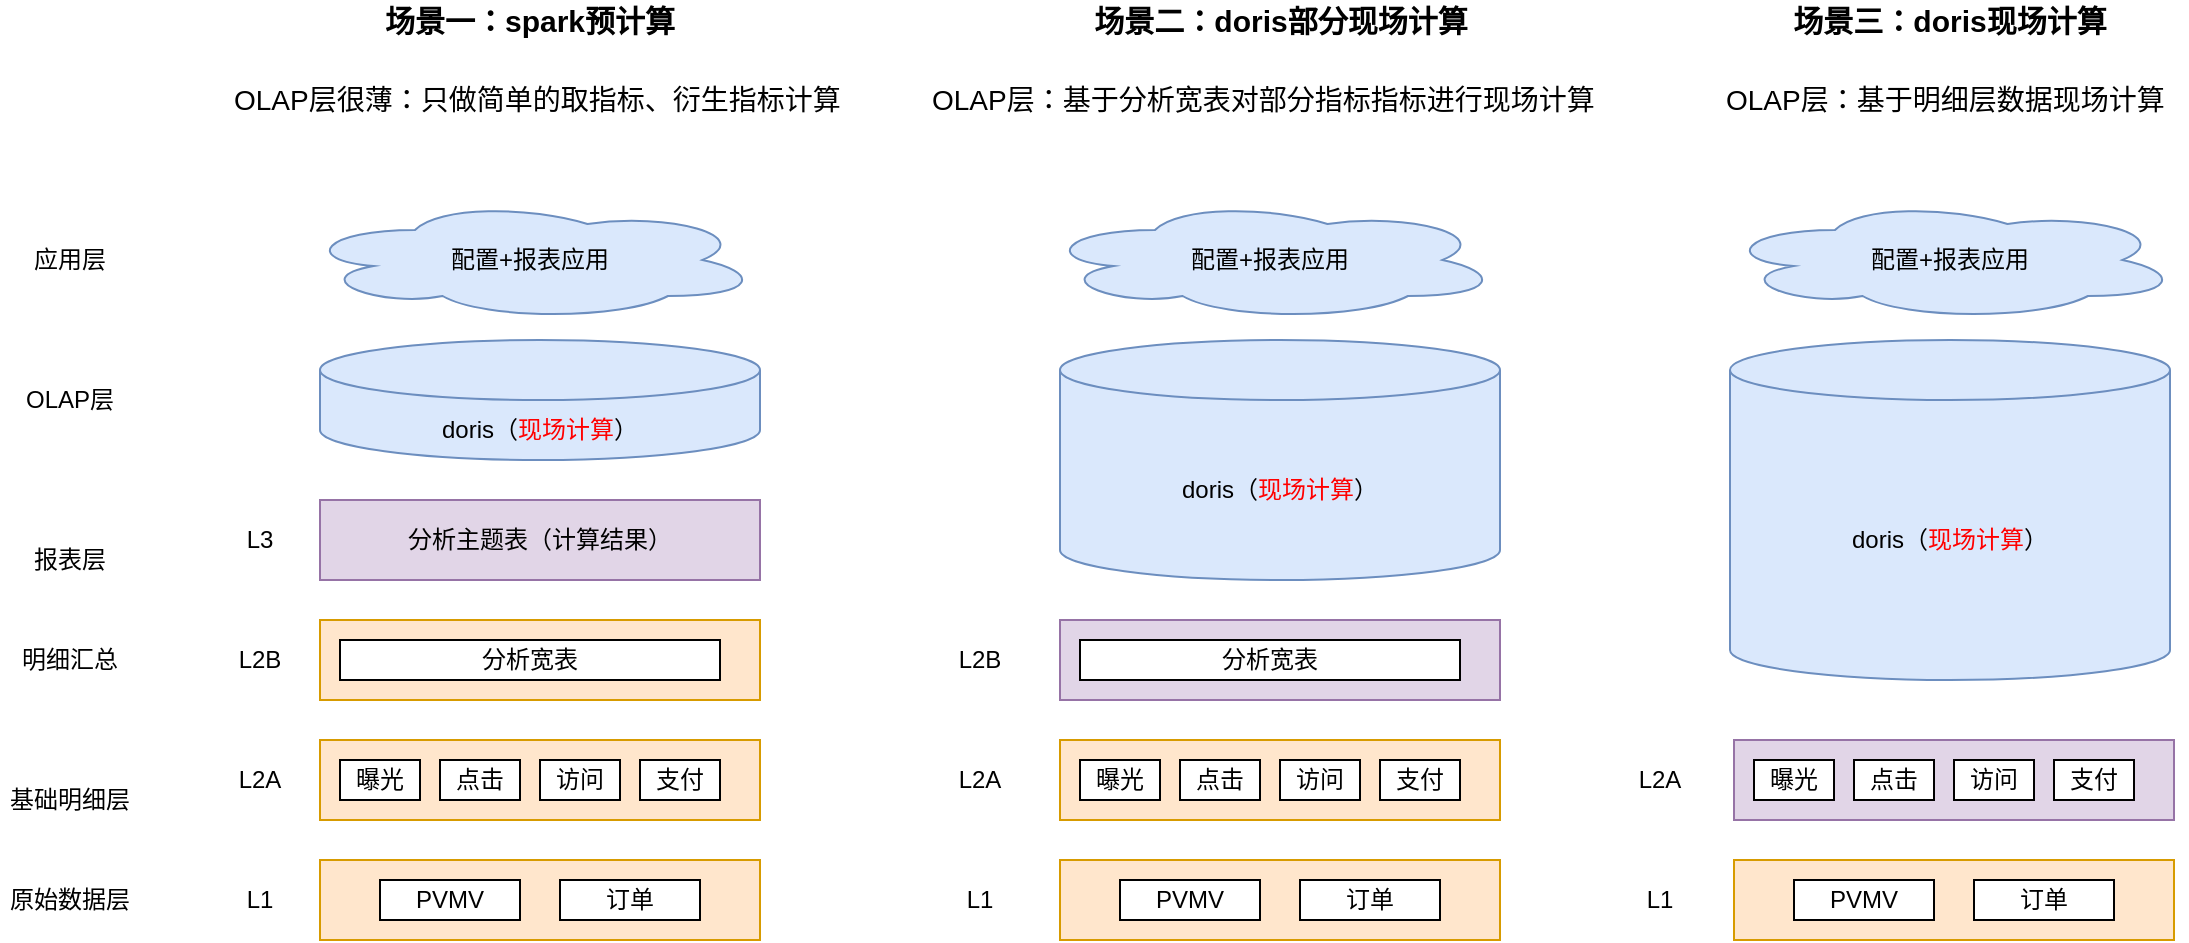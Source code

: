 <mxfile version="20.0.4" type="github">
  <diagram id="IUPOplyhM7PHTuhLiW1y" name="Page-1">
    <mxGraphModel dx="2066" dy="2211" grid="1" gridSize="10" guides="1" tooltips="1" connect="1" arrows="1" fold="1" page="1" pageScale="1" pageWidth="827" pageHeight="1169" math="0" shadow="0">
      <root>
        <mxCell id="0" />
        <mxCell id="1" parent="0" />
        <mxCell id="AsPUvt-eo6z5Frqtc9Gu-1" value="" style="rounded=0;whiteSpace=wrap;html=1;fillColor=#ffe6cc;strokeColor=#d79b00;" parent="1" vertex="1">
          <mxGeometry x="400" y="200" width="220" height="40" as="geometry" />
        </mxCell>
        <mxCell id="AsPUvt-eo6z5Frqtc9Gu-2" value="L1" style="text;html=1;strokeColor=none;fillColor=none;align=center;verticalAlign=middle;whiteSpace=wrap;rounded=0;" parent="1" vertex="1">
          <mxGeometry x="350" y="210" width="40" height="20" as="geometry" />
        </mxCell>
        <mxCell id="AsPUvt-eo6z5Frqtc9Gu-3" value="L2A" style="text;html=1;strokeColor=none;fillColor=none;align=center;verticalAlign=middle;whiteSpace=wrap;rounded=0;" parent="1" vertex="1">
          <mxGeometry x="350" y="150" width="40" height="20" as="geometry" />
        </mxCell>
        <mxCell id="AsPUvt-eo6z5Frqtc9Gu-4" value="" style="rounded=0;whiteSpace=wrap;html=1;fillColor=#ffe6cc;strokeColor=#d79b00;" parent="1" vertex="1">
          <mxGeometry x="400" y="140" width="220" height="40" as="geometry" />
        </mxCell>
        <mxCell id="AsPUvt-eo6z5Frqtc9Gu-5" value="L2B" style="text;html=1;strokeColor=none;fillColor=none;align=center;verticalAlign=middle;whiteSpace=wrap;rounded=0;" parent="1" vertex="1">
          <mxGeometry x="350" y="90" width="40" height="20" as="geometry" />
        </mxCell>
        <mxCell id="AsPUvt-eo6z5Frqtc9Gu-6" value="" style="rounded=0;whiteSpace=wrap;html=1;fillColor=#ffe6cc;strokeColor=#d79b00;" parent="1" vertex="1">
          <mxGeometry x="400" y="80" width="220" height="40" as="geometry" />
        </mxCell>
        <mxCell id="AsPUvt-eo6z5Frqtc9Gu-7" value="L3" style="text;html=1;strokeColor=none;fillColor=none;align=center;verticalAlign=middle;whiteSpace=wrap;rounded=0;" parent="1" vertex="1">
          <mxGeometry x="350" y="30" width="40" height="20" as="geometry" />
        </mxCell>
        <mxCell id="AsPUvt-eo6z5Frqtc9Gu-8" value="分析主题表（计算结果）" style="rounded=0;whiteSpace=wrap;html=1;fillColor=#e1d5e7;strokeColor=#9673a6;" parent="1" vertex="1">
          <mxGeometry x="400" y="20" width="220" height="40" as="geometry" />
        </mxCell>
        <mxCell id="AsPUvt-eo6z5Frqtc9Gu-9" value="&lt;br&gt;&lt;br&gt;doris（&lt;font color=&quot;#ff0000&quot;&gt;现场计算&lt;/font&gt;）" style="shape=cylinder2;whiteSpace=wrap;html=1;boundedLbl=1;backgroundOutline=1;size=15;fillColor=#dae8fc;strokeColor=#6c8ebf;" parent="1" vertex="1">
          <mxGeometry x="400" y="-60" width="220" height="60" as="geometry" />
        </mxCell>
        <mxCell id="AsPUvt-eo6z5Frqtc9Gu-10" value="配置+报表应用" style="ellipse;shape=cloud;whiteSpace=wrap;html=1;fillColor=#dae8fc;strokeColor=#6c8ebf;" parent="1" vertex="1">
          <mxGeometry x="390" y="-130" width="230" height="60" as="geometry" />
        </mxCell>
        <mxCell id="AsPUvt-eo6z5Frqtc9Gu-11" value="L1" style="text;html=1;strokeColor=none;fillColor=none;align=center;verticalAlign=middle;whiteSpace=wrap;rounded=0;" parent="1" vertex="1">
          <mxGeometry x="710" y="210" width="40" height="20" as="geometry" />
        </mxCell>
        <mxCell id="AsPUvt-eo6z5Frqtc9Gu-12" value="L2A" style="text;html=1;strokeColor=none;fillColor=none;align=center;verticalAlign=middle;whiteSpace=wrap;rounded=0;" parent="1" vertex="1">
          <mxGeometry x="710" y="150" width="40" height="20" as="geometry" />
        </mxCell>
        <mxCell id="AsPUvt-eo6z5Frqtc9Gu-13" value="L2B" style="text;html=1;strokeColor=none;fillColor=none;align=center;verticalAlign=middle;whiteSpace=wrap;rounded=0;" parent="1" vertex="1">
          <mxGeometry x="710" y="90" width="40" height="20" as="geometry" />
        </mxCell>
        <mxCell id="AsPUvt-eo6z5Frqtc9Gu-14" value="&lt;br&gt;&lt;br&gt;doris（&lt;font color=&quot;#ff0000&quot;&gt;现场计算&lt;/font&gt;）" style="shape=cylinder2;whiteSpace=wrap;html=1;boundedLbl=1;backgroundOutline=1;size=15;fillColor=#dae8fc;strokeColor=#6c8ebf;" parent="1" vertex="1">
          <mxGeometry x="770" y="-60" width="220" height="120" as="geometry" />
        </mxCell>
        <mxCell id="AsPUvt-eo6z5Frqtc9Gu-15" value="配置+报表应用" style="ellipse;shape=cloud;whiteSpace=wrap;html=1;fillColor=#dae8fc;strokeColor=#6c8ebf;" parent="1" vertex="1">
          <mxGeometry x="760" y="-130" width="230" height="60" as="geometry" />
        </mxCell>
        <mxCell id="AsPUvt-eo6z5Frqtc9Gu-16" value="&lt;b&gt;&lt;font style=&quot;font-size: 15px&quot;&gt;场景一：spark预计算&lt;/font&gt;&lt;/b&gt;&lt;b&gt;&lt;font style=&quot;font-size: 15px&quot;&gt;&lt;br&gt;&lt;/font&gt;&lt;/b&gt;" style="text;html=1;strokeColor=none;fillColor=none;align=center;verticalAlign=middle;whiteSpace=wrap;rounded=0;" parent="1" vertex="1">
          <mxGeometry x="425" y="-230" width="160" height="20" as="geometry" />
        </mxCell>
        <mxCell id="AsPUvt-eo6z5Frqtc9Gu-17" value="&lt;font style=&quot;font-size: 15px&quot;&gt;&lt;b&gt;场景二：doris部分现场计算&lt;/b&gt;&lt;br&gt;&lt;/font&gt;" style="text;html=1;strokeColor=none;fillColor=none;align=center;verticalAlign=middle;whiteSpace=wrap;rounded=0;" parent="1" vertex="1">
          <mxGeometry x="777.5" y="-230" width="205" height="20" as="geometry" />
        </mxCell>
        <mxCell id="AsPUvt-eo6z5Frqtc9Gu-18" value="L1" style="text;html=1;strokeColor=none;fillColor=none;align=center;verticalAlign=middle;whiteSpace=wrap;rounded=0;" parent="1" vertex="1">
          <mxGeometry x="1050" y="210" width="40" height="20" as="geometry" />
        </mxCell>
        <mxCell id="AsPUvt-eo6z5Frqtc9Gu-19" value="L2A" style="text;html=1;strokeColor=none;fillColor=none;align=center;verticalAlign=middle;whiteSpace=wrap;rounded=0;" parent="1" vertex="1">
          <mxGeometry x="1050" y="150" width="40" height="20" as="geometry" />
        </mxCell>
        <mxCell id="AsPUvt-eo6z5Frqtc9Gu-20" value="&lt;br&gt;&lt;br&gt;doris（&lt;font color=&quot;#ff0000&quot;&gt;现场计算&lt;/font&gt;）" style="shape=cylinder2;whiteSpace=wrap;html=1;boundedLbl=1;backgroundOutline=1;size=15;fillColor=#dae8fc;strokeColor=#6c8ebf;" parent="1" vertex="1">
          <mxGeometry x="1105" y="-60" width="220" height="170" as="geometry" />
        </mxCell>
        <mxCell id="AsPUvt-eo6z5Frqtc9Gu-21" value="配置+报表应用" style="ellipse;shape=cloud;whiteSpace=wrap;html=1;fillColor=#dae8fc;strokeColor=#6c8ebf;" parent="1" vertex="1">
          <mxGeometry x="1100" y="-130" width="230" height="60" as="geometry" />
        </mxCell>
        <mxCell id="AsPUvt-eo6z5Frqtc9Gu-22" value="&lt;font style=&quot;font-size: 15px&quot;&gt;&lt;b&gt;场景三：doris现场计算&lt;/b&gt;&lt;br&gt;&lt;/font&gt;" style="text;html=1;strokeColor=none;fillColor=none;align=center;verticalAlign=middle;whiteSpace=wrap;rounded=0;" parent="1" vertex="1">
          <mxGeometry x="1135" y="-230" width="160" height="20" as="geometry" />
        </mxCell>
        <mxCell id="AsPUvt-eo6z5Frqtc9Gu-23" value="原始数据层" style="text;html=1;strokeColor=none;fillColor=none;align=center;verticalAlign=middle;whiteSpace=wrap;rounded=0;" parent="1" vertex="1">
          <mxGeometry x="240" y="210" width="70" height="20" as="geometry" />
        </mxCell>
        <mxCell id="AsPUvt-eo6z5Frqtc9Gu-24" value="基础明细层" style="text;html=1;strokeColor=none;fillColor=none;align=center;verticalAlign=middle;whiteSpace=wrap;rounded=0;" parent="1" vertex="1">
          <mxGeometry x="240" y="160" width="70" height="20" as="geometry" />
        </mxCell>
        <mxCell id="AsPUvt-eo6z5Frqtc9Gu-25" value="明细汇总" style="text;html=1;strokeColor=none;fillColor=none;align=center;verticalAlign=middle;whiteSpace=wrap;rounded=0;" parent="1" vertex="1">
          <mxGeometry x="240" y="90" width="70" height="20" as="geometry" />
        </mxCell>
        <mxCell id="AsPUvt-eo6z5Frqtc9Gu-26" value="报表层" style="text;html=1;strokeColor=none;fillColor=none;align=center;verticalAlign=middle;whiteSpace=wrap;rounded=0;" parent="1" vertex="1">
          <mxGeometry x="240" y="40" width="70" height="20" as="geometry" />
        </mxCell>
        <mxCell id="AsPUvt-eo6z5Frqtc9Gu-27" value="PVMV" style="rounded=0;whiteSpace=wrap;html=1;" parent="1" vertex="1">
          <mxGeometry x="430" y="210" width="70" height="20" as="geometry" />
        </mxCell>
        <mxCell id="AsPUvt-eo6z5Frqtc9Gu-28" value="订单" style="rounded=0;whiteSpace=wrap;html=1;" parent="1" vertex="1">
          <mxGeometry x="520" y="210" width="70" height="20" as="geometry" />
        </mxCell>
        <mxCell id="AsPUvt-eo6z5Frqtc9Gu-29" value="曝光" style="rounded=0;whiteSpace=wrap;html=1;" parent="1" vertex="1">
          <mxGeometry x="410" y="150" width="40" height="20" as="geometry" />
        </mxCell>
        <mxCell id="AsPUvt-eo6z5Frqtc9Gu-30" value="点击" style="rounded=0;whiteSpace=wrap;html=1;" parent="1" vertex="1">
          <mxGeometry x="460" y="150" width="40" height="20" as="geometry" />
        </mxCell>
        <mxCell id="AsPUvt-eo6z5Frqtc9Gu-31" value="访问" style="rounded=0;whiteSpace=wrap;html=1;" parent="1" vertex="1">
          <mxGeometry x="510" y="150" width="40" height="20" as="geometry" />
        </mxCell>
        <mxCell id="AsPUvt-eo6z5Frqtc9Gu-32" value="支付" style="rounded=0;whiteSpace=wrap;html=1;" parent="1" vertex="1">
          <mxGeometry x="560" y="150" width="40" height="20" as="geometry" />
        </mxCell>
        <mxCell id="AsPUvt-eo6z5Frqtc9Gu-33" value="分析宽表" style="rounded=0;whiteSpace=wrap;html=1;" parent="1" vertex="1">
          <mxGeometry x="410" y="90" width="190" height="20" as="geometry" />
        </mxCell>
        <mxCell id="AsPUvt-eo6z5Frqtc9Gu-34" value="" style="rounded=0;whiteSpace=wrap;html=1;fillColor=#ffe6cc;strokeColor=#d79b00;" parent="1" vertex="1">
          <mxGeometry x="770" y="200" width="220" height="40" as="geometry" />
        </mxCell>
        <mxCell id="AsPUvt-eo6z5Frqtc9Gu-35" value="" style="rounded=0;whiteSpace=wrap;html=1;fillColor=#ffe6cc;strokeColor=#d79b00;" parent="1" vertex="1">
          <mxGeometry x="770" y="140" width="220" height="40" as="geometry" />
        </mxCell>
        <mxCell id="AsPUvt-eo6z5Frqtc9Gu-36" value="" style="rounded=0;whiteSpace=wrap;html=1;fillColor=#e1d5e7;strokeColor=#9673a6;" parent="1" vertex="1">
          <mxGeometry x="770" y="80" width="220" height="40" as="geometry" />
        </mxCell>
        <mxCell id="AsPUvt-eo6z5Frqtc9Gu-37" value="PVMV" style="rounded=0;whiteSpace=wrap;html=1;" parent="1" vertex="1">
          <mxGeometry x="800" y="210" width="70" height="20" as="geometry" />
        </mxCell>
        <mxCell id="AsPUvt-eo6z5Frqtc9Gu-38" value="订单" style="rounded=0;whiteSpace=wrap;html=1;" parent="1" vertex="1">
          <mxGeometry x="890" y="210" width="70" height="20" as="geometry" />
        </mxCell>
        <mxCell id="AsPUvt-eo6z5Frqtc9Gu-39" value="曝光" style="rounded=0;whiteSpace=wrap;html=1;" parent="1" vertex="1">
          <mxGeometry x="780" y="150" width="40" height="20" as="geometry" />
        </mxCell>
        <mxCell id="AsPUvt-eo6z5Frqtc9Gu-40" value="点击" style="rounded=0;whiteSpace=wrap;html=1;" parent="1" vertex="1">
          <mxGeometry x="830" y="150" width="40" height="20" as="geometry" />
        </mxCell>
        <mxCell id="AsPUvt-eo6z5Frqtc9Gu-41" value="访问" style="rounded=0;whiteSpace=wrap;html=1;" parent="1" vertex="1">
          <mxGeometry x="880" y="150" width="40" height="20" as="geometry" />
        </mxCell>
        <mxCell id="AsPUvt-eo6z5Frqtc9Gu-42" value="支付" style="rounded=0;whiteSpace=wrap;html=1;" parent="1" vertex="1">
          <mxGeometry x="930" y="150" width="40" height="20" as="geometry" />
        </mxCell>
        <mxCell id="AsPUvt-eo6z5Frqtc9Gu-43" value="分析宽表" style="rounded=0;whiteSpace=wrap;html=1;" parent="1" vertex="1">
          <mxGeometry x="780" y="90" width="190" height="20" as="geometry" />
        </mxCell>
        <mxCell id="AsPUvt-eo6z5Frqtc9Gu-44" value="" style="rounded=0;whiteSpace=wrap;html=1;fillColor=#ffe6cc;strokeColor=#d79b00;" parent="1" vertex="1">
          <mxGeometry x="1107" y="200" width="220" height="40" as="geometry" />
        </mxCell>
        <mxCell id="AsPUvt-eo6z5Frqtc9Gu-45" value="" style="rounded=0;whiteSpace=wrap;html=1;fillColor=#e1d5e7;strokeColor=#9673a6;" parent="1" vertex="1">
          <mxGeometry x="1107" y="140" width="220" height="40" as="geometry" />
        </mxCell>
        <mxCell id="AsPUvt-eo6z5Frqtc9Gu-46" value="PVMV" style="rounded=0;whiteSpace=wrap;html=1;" parent="1" vertex="1">
          <mxGeometry x="1137" y="210" width="70" height="20" as="geometry" />
        </mxCell>
        <mxCell id="AsPUvt-eo6z5Frqtc9Gu-47" value="订单" style="rounded=0;whiteSpace=wrap;html=1;" parent="1" vertex="1">
          <mxGeometry x="1227" y="210" width="70" height="20" as="geometry" />
        </mxCell>
        <mxCell id="AsPUvt-eo6z5Frqtc9Gu-48" value="曝光" style="rounded=0;whiteSpace=wrap;html=1;" parent="1" vertex="1">
          <mxGeometry x="1117" y="150" width="40" height="20" as="geometry" />
        </mxCell>
        <mxCell id="AsPUvt-eo6z5Frqtc9Gu-49" value="点击" style="rounded=0;whiteSpace=wrap;html=1;" parent="1" vertex="1">
          <mxGeometry x="1167" y="150" width="40" height="20" as="geometry" />
        </mxCell>
        <mxCell id="AsPUvt-eo6z5Frqtc9Gu-50" value="访问" style="rounded=0;whiteSpace=wrap;html=1;" parent="1" vertex="1">
          <mxGeometry x="1217" y="150" width="40" height="20" as="geometry" />
        </mxCell>
        <mxCell id="AsPUvt-eo6z5Frqtc9Gu-51" value="支付" style="rounded=0;whiteSpace=wrap;html=1;" parent="1" vertex="1">
          <mxGeometry x="1267" y="150" width="40" height="20" as="geometry" />
        </mxCell>
        <mxCell id="TSeb57XJcIcTalpkV33v-1" value="OLAP层" style="text;html=1;strokeColor=none;fillColor=none;align=center;verticalAlign=middle;whiteSpace=wrap;rounded=0;" vertex="1" parent="1">
          <mxGeometry x="245" y="-45" width="60" height="30" as="geometry" />
        </mxCell>
        <mxCell id="TSeb57XJcIcTalpkV33v-2" value="&lt;font style=&quot;font-size: 14px;&quot;&gt;OLAP层很薄：只做简单的取指标、衍生指标计算&lt;/font&gt;" style="text;html=1;strokeColor=none;fillColor=none;align=left;verticalAlign=middle;whiteSpace=wrap;rounded=0;" vertex="1" parent="1">
          <mxGeometry x="355" y="-210" width="310" height="60" as="geometry" />
        </mxCell>
        <mxCell id="TSeb57XJcIcTalpkV33v-3" value="应用层" style="text;html=1;strokeColor=none;fillColor=none;align=center;verticalAlign=middle;whiteSpace=wrap;rounded=0;" vertex="1" parent="1">
          <mxGeometry x="245" y="-115" width="60" height="30" as="geometry" />
        </mxCell>
        <mxCell id="TSeb57XJcIcTalpkV33v-4" value="&lt;font style=&quot;font-size: 14px;&quot;&gt;OLAP层：基于分析宽表对部分指标指标进行现场计算&lt;/font&gt;" style="text;html=1;strokeColor=none;fillColor=none;align=left;verticalAlign=middle;whiteSpace=wrap;rounded=0;" vertex="1" parent="1">
          <mxGeometry x="704.25" y="-210" width="341.5" height="60" as="geometry" />
        </mxCell>
        <mxCell id="TSeb57XJcIcTalpkV33v-5" value="&lt;font style=&quot;font-size: 14px;&quot;&gt;OLAP层：基于明细层数据现场计算&lt;/font&gt;" style="text;html=1;strokeColor=none;fillColor=none;align=left;verticalAlign=middle;whiteSpace=wrap;rounded=0;" vertex="1" parent="1">
          <mxGeometry x="1100.5" y="-210" width="233" height="60" as="geometry" />
        </mxCell>
      </root>
    </mxGraphModel>
  </diagram>
</mxfile>
